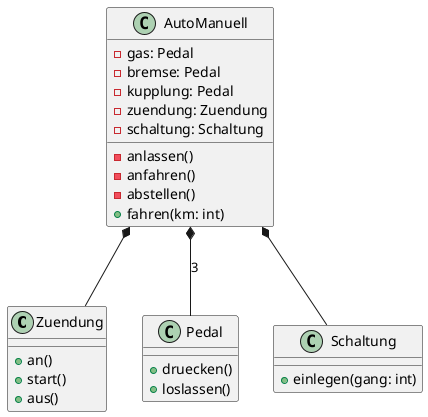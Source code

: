 @startuml

class Zuendung {
	+ an()
	+ start()
	+ aus()
}

class Pedal {
	+ druecken()
	+ loslassen()
}

class Schaltung {
	+ einlegen(gang: int)
}

class AutoManuell {
	- gas: Pedal
	- bremse: Pedal
	- kupplung: Pedal
	- zuendung: Zuendung
	- schaltung: Schaltung
	- anlassen()
	- anfahren()
	- abstellen()
	+ fahren(km: int)
}

AutoManuell *-- Zuendung
AutoManuell *-- Pedal : 3
AutoManuell *-- Schaltung

@enduml
